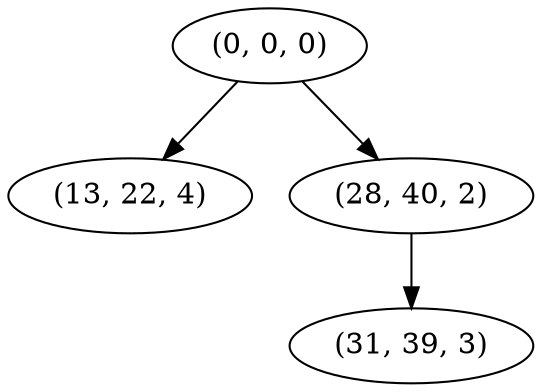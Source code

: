 digraph tree {
    "(0, 0, 0)";
    "(13, 22, 4)";
    "(28, 40, 2)";
    "(31, 39, 3)";
    "(0, 0, 0)" -> "(13, 22, 4)";
    "(0, 0, 0)" -> "(28, 40, 2)";
    "(28, 40, 2)" -> "(31, 39, 3)";
}
